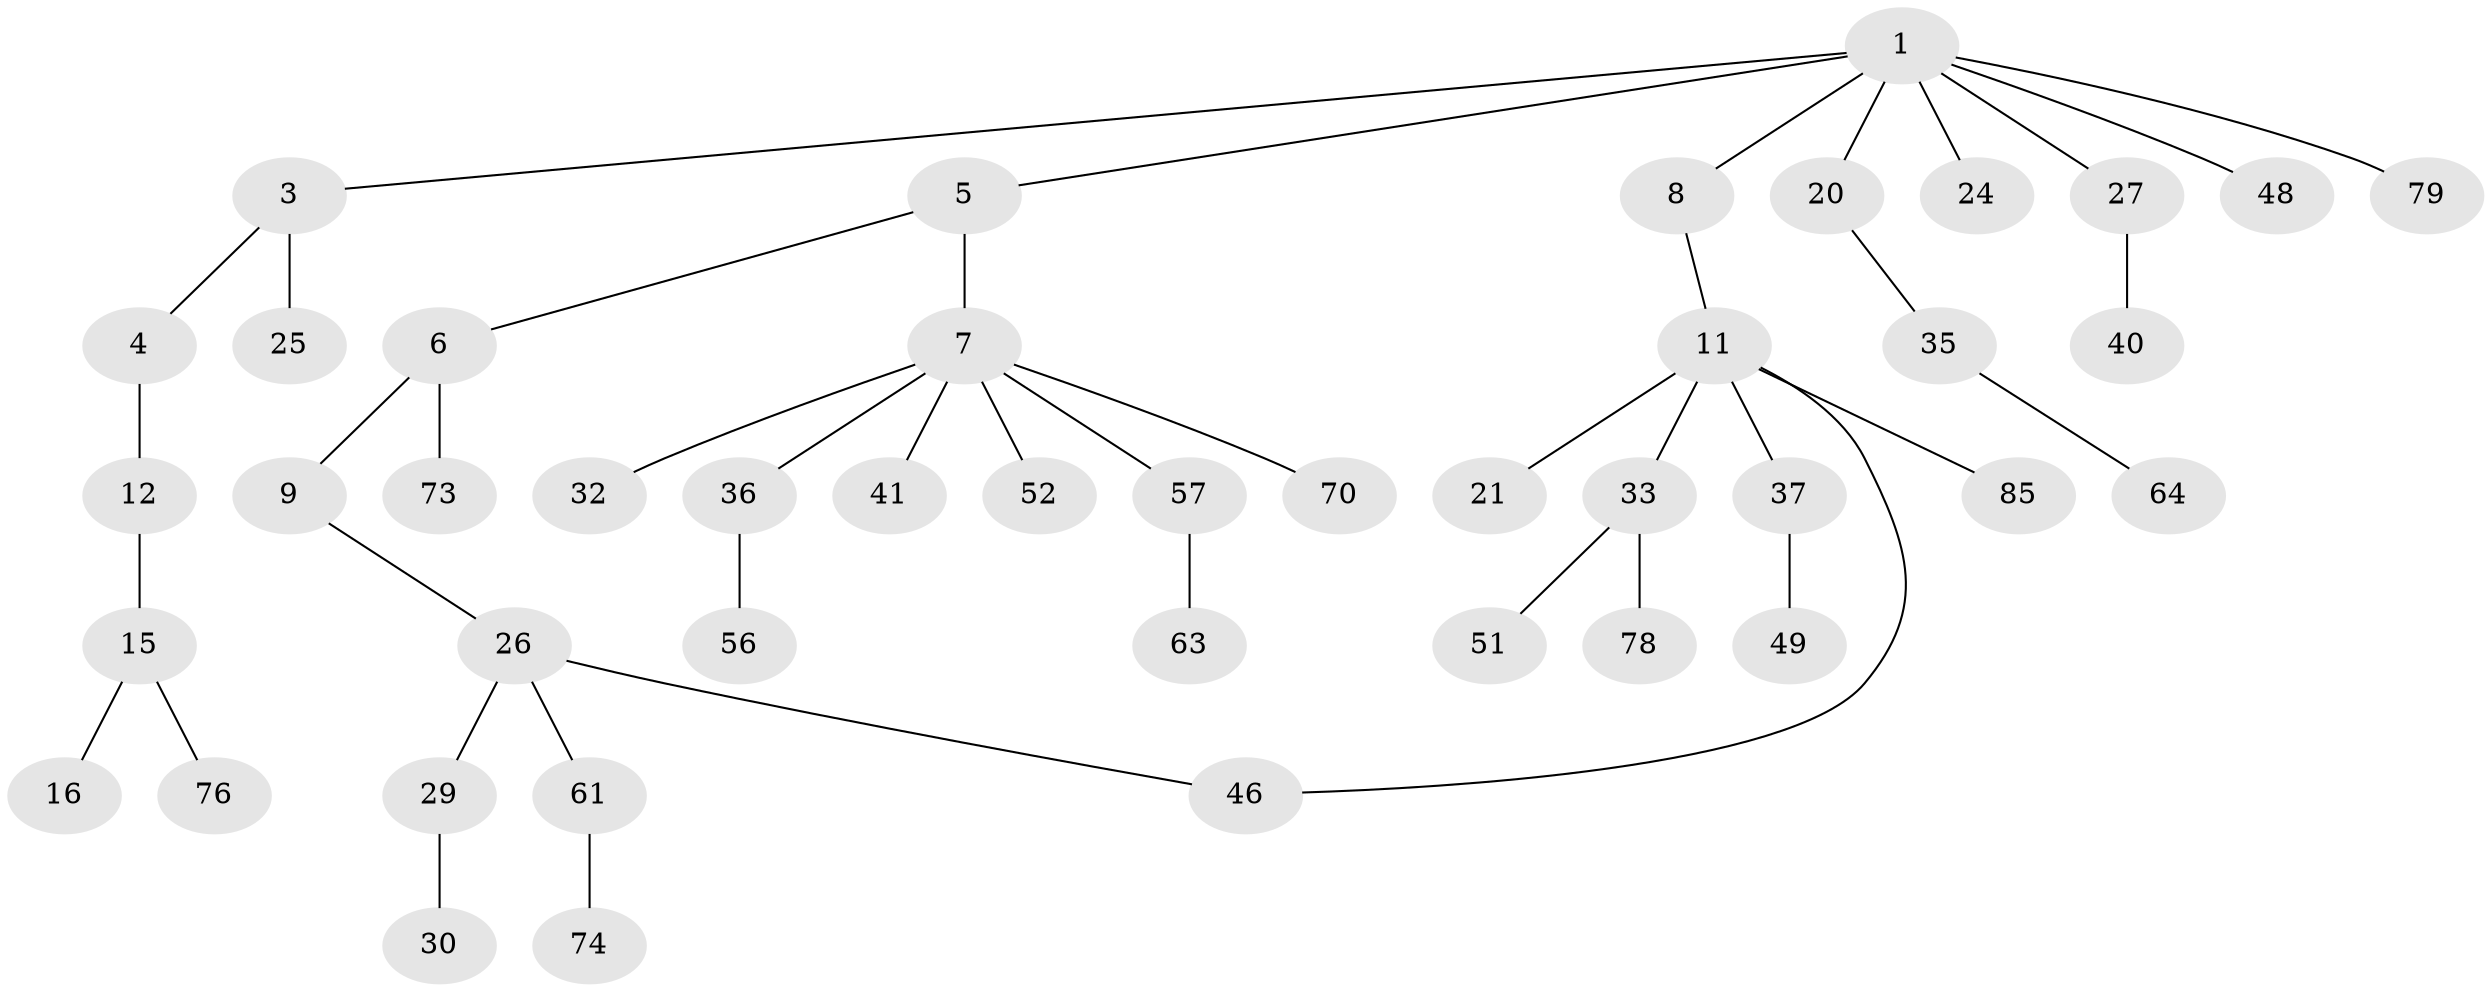 // original degree distribution, {3: 0.15730337078651685, 7: 0.011235955056179775, 5: 0.011235955056179775, 4: 0.06741573033707865, 6: 0.011235955056179775, 2: 0.3146067415730337, 1: 0.42696629213483145}
// Generated by graph-tools (version 1.1) at 2025/16/03/04/25 18:16:56]
// undirected, 44 vertices, 44 edges
graph export_dot {
graph [start="1"]
  node [color=gray90,style=filled];
  1 [super="+2"];
  3;
  4 [super="+58"];
  5;
  6;
  7 [super="+22+62+10"];
  8 [super="+38"];
  9 [super="+50+14"];
  11 [super="+31+34+19"];
  12;
  15;
  16 [super="+18"];
  20 [super="+59+47"];
  21;
  24 [super="+39"];
  25;
  26 [super="+28"];
  27 [super="+60+45"];
  29 [super="+43"];
  30;
  32 [super="+65"];
  33 [super="+77"];
  35;
  36;
  37 [super="+44"];
  40;
  41;
  46 [super="+68"];
  48;
  49 [super="+55"];
  51 [super="+53"];
  52;
  56;
  57;
  61 [super="+71+72"];
  63;
  64;
  70;
  73;
  74 [super="+86"];
  76;
  78;
  79;
  85;
  1 -- 3;
  1 -- 48;
  1 -- 20;
  1 -- 5;
  1 -- 8;
  1 -- 24;
  1 -- 27;
  1 -- 79;
  3 -- 4;
  3 -- 25;
  4 -- 12;
  5 -- 6;
  5 -- 7;
  6 -- 9;
  6 -- 73;
  7 -- 52;
  7 -- 32;
  7 -- 36;
  7 -- 70;
  7 -- 41;
  7 -- 57;
  8 -- 11;
  9 -- 26;
  11 -- 21;
  11 -- 37;
  11 -- 33;
  11 -- 85;
  11 -- 46;
  12 -- 15;
  15 -- 16;
  15 -- 76;
  20 -- 35;
  26 -- 29;
  26 -- 61;
  26 -- 46;
  27 -- 40;
  29 -- 30;
  33 -- 51;
  33 -- 78;
  35 -- 64;
  36 -- 56;
  37 -- 49;
  57 -- 63;
  61 -- 74;
}
